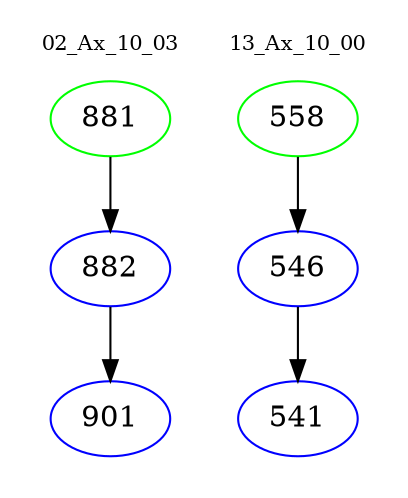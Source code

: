 digraph{
subgraph cluster_0 {
color = white
label = "02_Ax_10_03";
fontsize=10;
T0_881 [label="881", color="green"]
T0_881 -> T0_882 [color="black"]
T0_882 [label="882", color="blue"]
T0_882 -> T0_901 [color="black"]
T0_901 [label="901", color="blue"]
}
subgraph cluster_1 {
color = white
label = "13_Ax_10_00";
fontsize=10;
T1_558 [label="558", color="green"]
T1_558 -> T1_546 [color="black"]
T1_546 [label="546", color="blue"]
T1_546 -> T1_541 [color="black"]
T1_541 [label="541", color="blue"]
}
}
